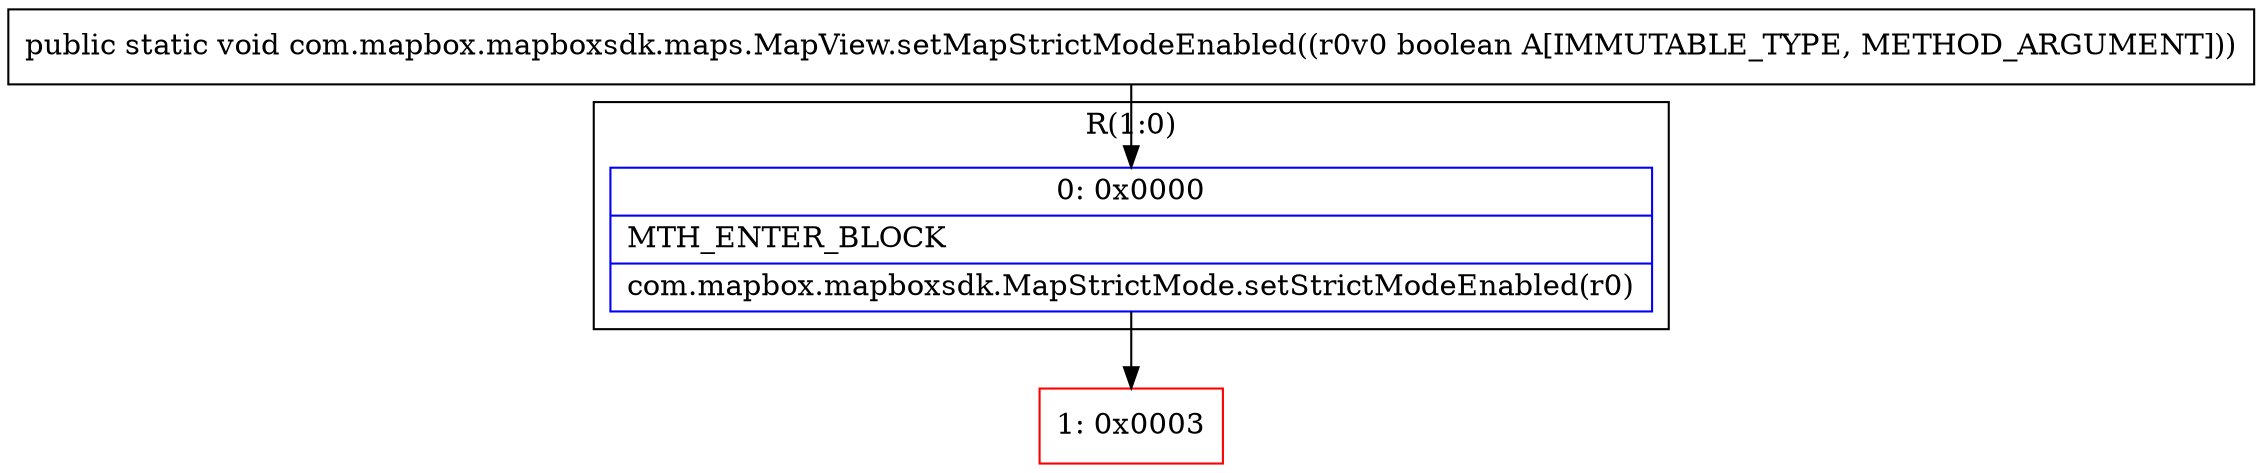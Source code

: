 digraph "CFG forcom.mapbox.mapboxsdk.maps.MapView.setMapStrictModeEnabled(Z)V" {
subgraph cluster_Region_1788613633 {
label = "R(1:0)";
node [shape=record,color=blue];
Node_0 [shape=record,label="{0\:\ 0x0000|MTH_ENTER_BLOCK\l|com.mapbox.mapboxsdk.MapStrictMode.setStrictModeEnabled(r0)\l}"];
}
Node_1 [shape=record,color=red,label="{1\:\ 0x0003}"];
MethodNode[shape=record,label="{public static void com.mapbox.mapboxsdk.maps.MapView.setMapStrictModeEnabled((r0v0 boolean A[IMMUTABLE_TYPE, METHOD_ARGUMENT])) }"];
MethodNode -> Node_0;
Node_0 -> Node_1;
}

